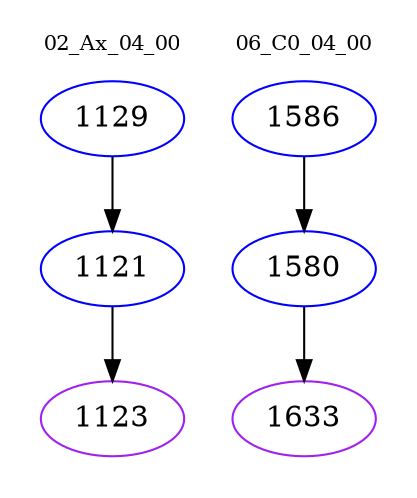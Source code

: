 digraph{
subgraph cluster_0 {
color = white
label = "02_Ax_04_00";
fontsize=10;
T0_1129 [label="1129", color="blue"]
T0_1129 -> T0_1121 [color="black"]
T0_1121 [label="1121", color="blue"]
T0_1121 -> T0_1123 [color="black"]
T0_1123 [label="1123", color="purple"]
}
subgraph cluster_1 {
color = white
label = "06_C0_04_00";
fontsize=10;
T1_1586 [label="1586", color="blue"]
T1_1586 -> T1_1580 [color="black"]
T1_1580 [label="1580", color="blue"]
T1_1580 -> T1_1633 [color="black"]
T1_1633 [label="1633", color="purple"]
}
}
